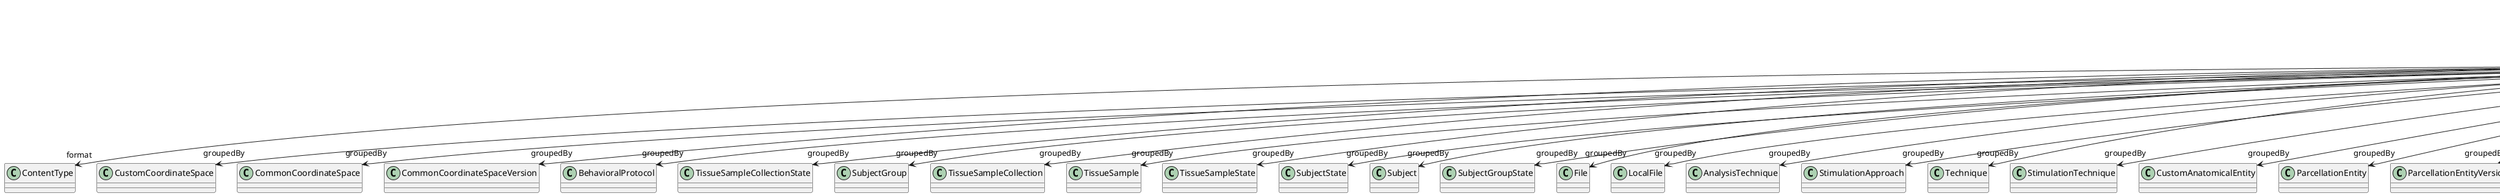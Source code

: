 @startuml
class FileBundle {
+contentDescription
+format
+groupedBy
+groupingType
+hash
+isPartOf
+name
+storageSize

}
FileBundle -d-> "format" ContentType
FileBundle -d-> "groupedBy" CustomCoordinateSpace
FileBundle -d-> "groupedBy" CommonCoordinateSpace
FileBundle -d-> "groupedBy" CommonCoordinateSpaceVersion
FileBundle -d-> "groupedBy" BehavioralProtocol
FileBundle -d-> "groupedBy" TissueSampleCollectionState
FileBundle -d-> "groupedBy" SubjectGroup
FileBundle -d-> "groupedBy" TissueSampleCollection
FileBundle -d-> "groupedBy" TissueSample
FileBundle -d-> "groupedBy" TissueSampleState
FileBundle -d-> "groupedBy" SubjectState
FileBundle -d-> "groupedBy" Subject
FileBundle -d-> "groupedBy" SubjectGroupState
FileBundle -d-> "groupedBy" FileBundle
FileBundle -d-> "groupedBy" File
FileBundle -d-> "groupedBy" LocalFile
FileBundle -d-> "groupedBy" AnalysisTechnique
FileBundle -d-> "groupedBy" StimulationApproach
FileBundle -d-> "groupedBy" Technique
FileBundle -d-> "groupedBy" StimulationTechnique
FileBundle -d-> "groupedBy" CustomAnatomicalEntity
FileBundle -d-> "groupedBy" ParcellationEntity
FileBundle -d-> "groupedBy" ParcellationEntityVersion
FileBundle -d-> "groupedBy" TermSuggestion
FileBundle -d-> "groupedBy" VisualStimulusType
FileBundle -d-> "groupedBy" Handedness
FileBundle -d-> "groupedBy" Species
FileBundle -d-> "groupedBy" BiologicalSex
FileBundle -d-> "groupedBy" OpticalStimulusType
FileBundle -d-> "groupedBy" UBERONParcellation
FileBundle -d-> "groupedBy" OlfactoryStimulusType
FileBundle -d-> "groupedBy" ElectricalStimulusType
FileBundle -d-> "groupedBy" CellType
FileBundle -d-> "groupedBy" Disease
FileBundle -d-> "groupedBy" AuditoryStimulusType
FileBundle -d-> "groupedBy" SubcellularEntity
FileBundle -d-> "groupedBy" GeneticStrainType
FileBundle -d-> "groupedBy" OrganismSubstance
FileBundle -d-> "groupedBy" TactileStimulusType
FileBundle -d-> "groupedBy" OrganismSystem
FileBundle -d-> "groupedBy" GustatoryStimulusType
FileBundle -d-> "groupedBy" Organ
FileBundle -d-> "groupedBy" DiseaseModel
FileBundle -d-> "groupedBy" BreedingType
FileBundle -d-> "groupedBy" BiologicalOrder
FileBundle -d-> "groupedBy" MolecularEntity
FileBundle -d-> "groupedBy" CellCultureType
FileBundle -d-> "groupingType" FileBundleGrouping
FileBundle -d-> "hash" Hash
FileBundle -d-> "isPartOf" FileBundle
FileBundle -d-> "isPartOf" FileRepository
FileBundle -d-> "storageSize" QuantitativeValue

@enduml